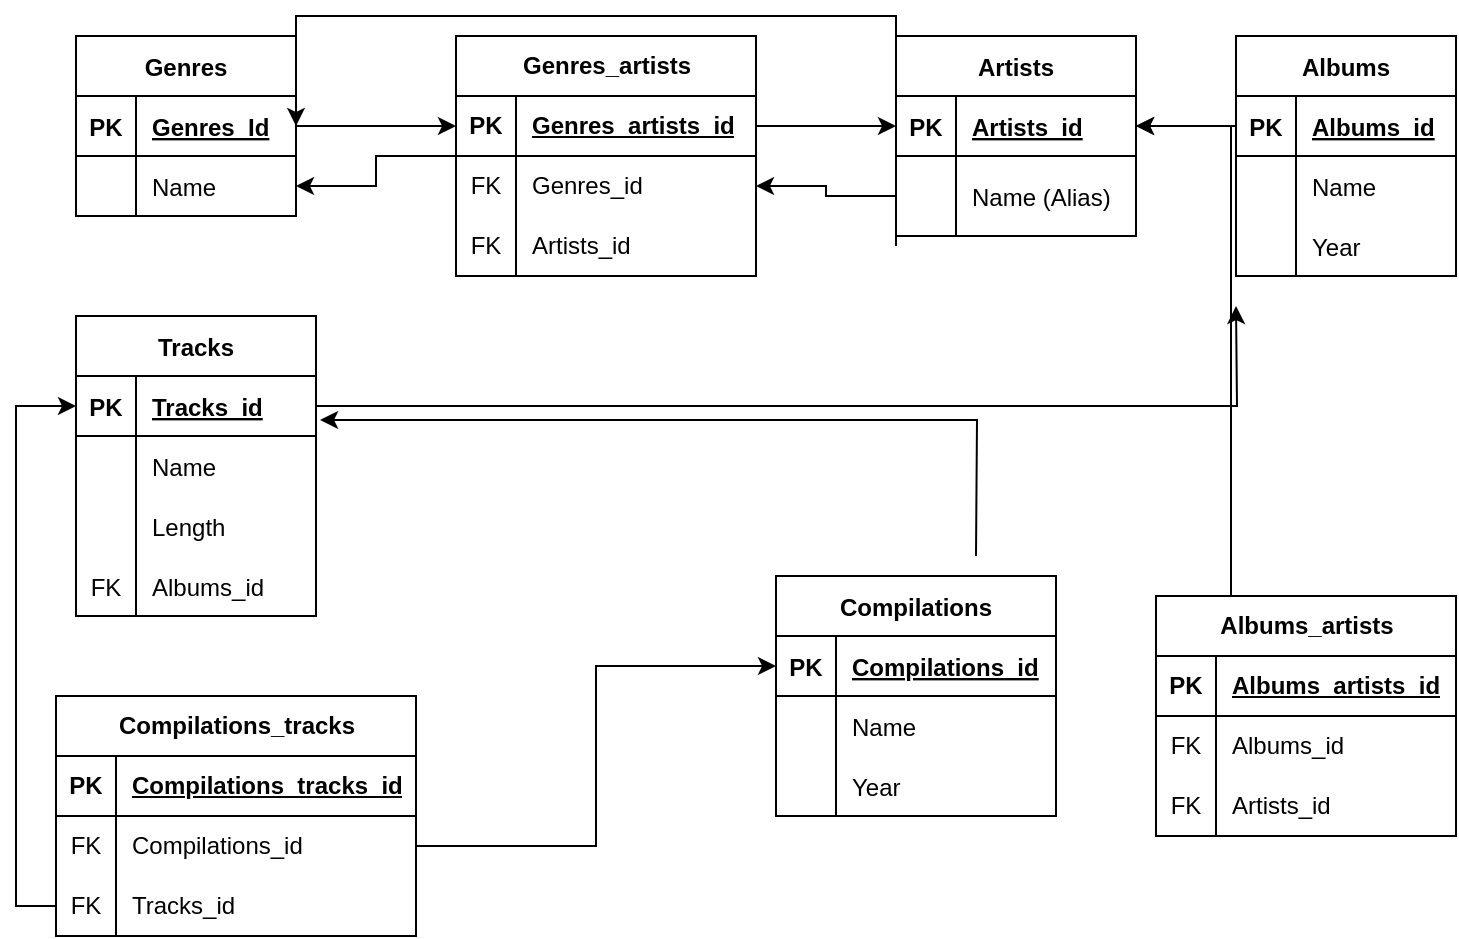 <mxfile version="21.5.0" type="device">
  <diagram id="dSDEiXYDONO7k9M-bPbe" name="Page-1">
    <mxGraphModel dx="880" dy="399" grid="1" gridSize="10" guides="1" tooltips="1" connect="1" arrows="1" fold="1" page="1" pageScale="1" pageWidth="850" pageHeight="1100" math="0" shadow="0">
      <root>
        <mxCell id="0" />
        <mxCell id="1" parent="0" />
        <mxCell id="InCwh2dQ421q0Ts50s57-1" value="Genres" style="shape=table;startSize=30;container=1;collapsible=1;childLayout=tableLayout;fixedRows=1;rowLines=0;fontStyle=1;align=center;resizeLast=1;" parent="1" vertex="1">
          <mxGeometry x="50" y="20" width="110" height="90" as="geometry" />
        </mxCell>
        <mxCell id="InCwh2dQ421q0Ts50s57-2" value="" style="shape=tableRow;horizontal=0;startSize=0;swimlaneHead=0;swimlaneBody=0;fillColor=none;collapsible=0;dropTarget=0;points=[[0,0.5],[1,0.5]];portConstraint=eastwest;top=0;left=0;right=0;bottom=1;" parent="InCwh2dQ421q0Ts50s57-1" vertex="1">
          <mxGeometry y="30" width="110" height="30" as="geometry" />
        </mxCell>
        <mxCell id="InCwh2dQ421q0Ts50s57-3" value="PK" style="shape=partialRectangle;connectable=0;fillColor=none;top=0;left=0;bottom=0;right=0;fontStyle=1;overflow=hidden;" parent="InCwh2dQ421q0Ts50s57-2" vertex="1">
          <mxGeometry width="30" height="30" as="geometry">
            <mxRectangle width="30" height="30" as="alternateBounds" />
          </mxGeometry>
        </mxCell>
        <mxCell id="InCwh2dQ421q0Ts50s57-4" value="Genres_Id" style="shape=partialRectangle;connectable=0;fillColor=none;top=0;left=0;bottom=0;right=0;align=left;spacingLeft=6;fontStyle=5;overflow=hidden;" parent="InCwh2dQ421q0Ts50s57-2" vertex="1">
          <mxGeometry x="30" width="80" height="30" as="geometry">
            <mxRectangle width="80" height="30" as="alternateBounds" />
          </mxGeometry>
        </mxCell>
        <mxCell id="InCwh2dQ421q0Ts50s57-5" value="" style="shape=tableRow;horizontal=0;startSize=0;swimlaneHead=0;swimlaneBody=0;fillColor=none;collapsible=0;dropTarget=0;points=[[0,0.5],[1,0.5]];portConstraint=eastwest;top=0;left=0;right=0;bottom=0;" parent="InCwh2dQ421q0Ts50s57-1" vertex="1">
          <mxGeometry y="60" width="110" height="30" as="geometry" />
        </mxCell>
        <mxCell id="InCwh2dQ421q0Ts50s57-6" value="" style="shape=partialRectangle;connectable=0;fillColor=none;top=0;left=0;bottom=0;right=0;editable=1;overflow=hidden;" parent="InCwh2dQ421q0Ts50s57-5" vertex="1">
          <mxGeometry width="30" height="30" as="geometry">
            <mxRectangle width="30" height="30" as="alternateBounds" />
          </mxGeometry>
        </mxCell>
        <mxCell id="InCwh2dQ421q0Ts50s57-7" value="Name" style="shape=partialRectangle;connectable=0;fillColor=none;top=0;left=0;bottom=0;right=0;align=left;spacingLeft=6;overflow=hidden;" parent="InCwh2dQ421q0Ts50s57-5" vertex="1">
          <mxGeometry x="30" width="80" height="30" as="geometry">
            <mxRectangle width="80" height="30" as="alternateBounds" />
          </mxGeometry>
        </mxCell>
        <mxCell id="InCwh2dQ421q0Ts50s57-14" value="Artists" style="shape=table;startSize=30;container=1;collapsible=1;childLayout=tableLayout;fixedRows=1;rowLines=0;fontStyle=1;align=center;resizeLast=1;" parent="1" vertex="1">
          <mxGeometry x="460" y="20" width="120" height="100" as="geometry" />
        </mxCell>
        <mxCell id="InCwh2dQ421q0Ts50s57-15" value="" style="shape=tableRow;horizontal=0;startSize=0;swimlaneHead=0;swimlaneBody=0;fillColor=none;collapsible=0;dropTarget=0;points=[[0,0.5],[1,0.5]];portConstraint=eastwest;top=0;left=0;right=0;bottom=1;" parent="InCwh2dQ421q0Ts50s57-14" vertex="1">
          <mxGeometry y="30" width="120" height="30" as="geometry" />
        </mxCell>
        <mxCell id="InCwh2dQ421q0Ts50s57-16" value="PK" style="shape=partialRectangle;connectable=0;fillColor=none;top=0;left=0;bottom=0;right=0;fontStyle=1;overflow=hidden;" parent="InCwh2dQ421q0Ts50s57-15" vertex="1">
          <mxGeometry width="30" height="30" as="geometry">
            <mxRectangle width="30" height="30" as="alternateBounds" />
          </mxGeometry>
        </mxCell>
        <mxCell id="InCwh2dQ421q0Ts50s57-17" value="Artists_id" style="shape=partialRectangle;connectable=0;fillColor=none;top=0;left=0;bottom=0;right=0;align=left;spacingLeft=6;fontStyle=5;overflow=hidden;" parent="InCwh2dQ421q0Ts50s57-15" vertex="1">
          <mxGeometry x="30" width="90" height="30" as="geometry">
            <mxRectangle width="90" height="30" as="alternateBounds" />
          </mxGeometry>
        </mxCell>
        <mxCell id="InCwh2dQ421q0Ts50s57-18" value="" style="shape=tableRow;horizontal=0;startSize=0;swimlaneHead=0;swimlaneBody=0;fillColor=none;collapsible=0;dropTarget=0;points=[[0,0.5],[1,0.5]];portConstraint=eastwest;top=0;left=0;right=0;bottom=0;" parent="InCwh2dQ421q0Ts50s57-14" vertex="1">
          <mxGeometry y="60" width="120" height="40" as="geometry" />
        </mxCell>
        <mxCell id="InCwh2dQ421q0Ts50s57-19" value="" style="shape=partialRectangle;connectable=0;fillColor=none;top=0;left=0;bottom=0;right=0;editable=1;overflow=hidden;" parent="InCwh2dQ421q0Ts50s57-18" vertex="1">
          <mxGeometry width="30" height="40" as="geometry">
            <mxRectangle width="30" height="40" as="alternateBounds" />
          </mxGeometry>
        </mxCell>
        <mxCell id="InCwh2dQ421q0Ts50s57-20" value="Name (Alias)" style="shape=partialRectangle;connectable=0;fillColor=none;top=0;left=0;bottom=0;right=0;align=left;spacingLeft=6;overflow=hidden;" parent="InCwh2dQ421q0Ts50s57-18" vertex="1">
          <mxGeometry x="30" width="90" height="40" as="geometry">
            <mxRectangle width="90" height="40" as="alternateBounds" />
          </mxGeometry>
        </mxCell>
        <mxCell id="InCwh2dQ421q0Ts50s57-27" value="Albums" style="shape=table;startSize=30;container=1;collapsible=1;childLayout=tableLayout;fixedRows=1;rowLines=0;fontStyle=1;align=center;resizeLast=1;" parent="1" vertex="1">
          <mxGeometry x="630" y="20" width="110" height="120" as="geometry" />
        </mxCell>
        <mxCell id="InCwh2dQ421q0Ts50s57-28" value="" style="shape=tableRow;horizontal=0;startSize=0;swimlaneHead=0;swimlaneBody=0;fillColor=none;collapsible=0;dropTarget=0;points=[[0,0.5],[1,0.5]];portConstraint=eastwest;top=0;left=0;right=0;bottom=1;" parent="InCwh2dQ421q0Ts50s57-27" vertex="1">
          <mxGeometry y="30" width="110" height="30" as="geometry" />
        </mxCell>
        <mxCell id="InCwh2dQ421q0Ts50s57-29" value="PK" style="shape=partialRectangle;connectable=0;fillColor=none;top=0;left=0;bottom=0;right=0;fontStyle=1;overflow=hidden;" parent="InCwh2dQ421q0Ts50s57-28" vertex="1">
          <mxGeometry width="30" height="30" as="geometry">
            <mxRectangle width="30" height="30" as="alternateBounds" />
          </mxGeometry>
        </mxCell>
        <mxCell id="InCwh2dQ421q0Ts50s57-30" value="Albums_id" style="shape=partialRectangle;connectable=0;fillColor=none;top=0;left=0;bottom=0;right=0;align=left;spacingLeft=6;fontStyle=5;overflow=hidden;" parent="InCwh2dQ421q0Ts50s57-28" vertex="1">
          <mxGeometry x="30" width="80" height="30" as="geometry">
            <mxRectangle width="80" height="30" as="alternateBounds" />
          </mxGeometry>
        </mxCell>
        <mxCell id="InCwh2dQ421q0Ts50s57-31" value="" style="shape=tableRow;horizontal=0;startSize=0;swimlaneHead=0;swimlaneBody=0;fillColor=none;collapsible=0;dropTarget=0;points=[[0,0.5],[1,0.5]];portConstraint=eastwest;top=0;left=0;right=0;bottom=0;" parent="InCwh2dQ421q0Ts50s57-27" vertex="1">
          <mxGeometry y="60" width="110" height="30" as="geometry" />
        </mxCell>
        <mxCell id="InCwh2dQ421q0Ts50s57-32" value="" style="shape=partialRectangle;connectable=0;fillColor=none;top=0;left=0;bottom=0;right=0;editable=1;overflow=hidden;" parent="InCwh2dQ421q0Ts50s57-31" vertex="1">
          <mxGeometry width="30" height="30" as="geometry">
            <mxRectangle width="30" height="30" as="alternateBounds" />
          </mxGeometry>
        </mxCell>
        <mxCell id="InCwh2dQ421q0Ts50s57-33" value="Name" style="shape=partialRectangle;connectable=0;fillColor=none;top=0;left=0;bottom=0;right=0;align=left;spacingLeft=6;overflow=hidden;" parent="InCwh2dQ421q0Ts50s57-31" vertex="1">
          <mxGeometry x="30" width="80" height="30" as="geometry">
            <mxRectangle width="80" height="30" as="alternateBounds" />
          </mxGeometry>
        </mxCell>
        <mxCell id="InCwh2dQ421q0Ts50s57-34" value="" style="shape=tableRow;horizontal=0;startSize=0;swimlaneHead=0;swimlaneBody=0;fillColor=none;collapsible=0;dropTarget=0;points=[[0,0.5],[1,0.5]];portConstraint=eastwest;top=0;left=0;right=0;bottom=0;" parent="InCwh2dQ421q0Ts50s57-27" vertex="1">
          <mxGeometry y="90" width="110" height="30" as="geometry" />
        </mxCell>
        <mxCell id="InCwh2dQ421q0Ts50s57-35" value="" style="shape=partialRectangle;connectable=0;fillColor=none;top=0;left=0;bottom=0;right=0;editable=1;overflow=hidden;" parent="InCwh2dQ421q0Ts50s57-34" vertex="1">
          <mxGeometry width="30" height="30" as="geometry">
            <mxRectangle width="30" height="30" as="alternateBounds" />
          </mxGeometry>
        </mxCell>
        <mxCell id="InCwh2dQ421q0Ts50s57-36" value="Year" style="shape=partialRectangle;connectable=0;fillColor=none;top=0;left=0;bottom=0;right=0;align=left;spacingLeft=6;overflow=hidden;" parent="InCwh2dQ421q0Ts50s57-34" vertex="1">
          <mxGeometry x="30" width="80" height="30" as="geometry">
            <mxRectangle width="80" height="30" as="alternateBounds" />
          </mxGeometry>
        </mxCell>
        <mxCell id="InCwh2dQ421q0Ts50s57-40" value="Tracks" style="shape=table;startSize=30;container=1;collapsible=1;childLayout=tableLayout;fixedRows=1;rowLines=0;fontStyle=1;align=center;resizeLast=1;" parent="1" vertex="1">
          <mxGeometry x="50" y="160" width="120" height="150" as="geometry" />
        </mxCell>
        <mxCell id="InCwh2dQ421q0Ts50s57-41" value="" style="shape=tableRow;horizontal=0;startSize=0;swimlaneHead=0;swimlaneBody=0;fillColor=none;collapsible=0;dropTarget=0;points=[[0,0.5],[1,0.5]];portConstraint=eastwest;top=0;left=0;right=0;bottom=1;" parent="InCwh2dQ421q0Ts50s57-40" vertex="1">
          <mxGeometry y="30" width="120" height="30" as="geometry" />
        </mxCell>
        <mxCell id="InCwh2dQ421q0Ts50s57-42" value="PK" style="shape=partialRectangle;connectable=0;fillColor=none;top=0;left=0;bottom=0;right=0;fontStyle=1;overflow=hidden;" parent="InCwh2dQ421q0Ts50s57-41" vertex="1">
          <mxGeometry width="30" height="30" as="geometry">
            <mxRectangle width="30" height="30" as="alternateBounds" />
          </mxGeometry>
        </mxCell>
        <mxCell id="InCwh2dQ421q0Ts50s57-43" value="Tracks_id" style="shape=partialRectangle;connectable=0;fillColor=none;top=0;left=0;bottom=0;right=0;align=left;spacingLeft=6;fontStyle=5;overflow=hidden;" parent="InCwh2dQ421q0Ts50s57-41" vertex="1">
          <mxGeometry x="30" width="90" height="30" as="geometry">
            <mxRectangle width="90" height="30" as="alternateBounds" />
          </mxGeometry>
        </mxCell>
        <mxCell id="InCwh2dQ421q0Ts50s57-44" value="" style="shape=tableRow;horizontal=0;startSize=0;swimlaneHead=0;swimlaneBody=0;fillColor=none;collapsible=0;dropTarget=0;points=[[0,0.5],[1,0.5]];portConstraint=eastwest;top=0;left=0;right=0;bottom=0;" parent="InCwh2dQ421q0Ts50s57-40" vertex="1">
          <mxGeometry y="60" width="120" height="30" as="geometry" />
        </mxCell>
        <mxCell id="InCwh2dQ421q0Ts50s57-45" value="" style="shape=partialRectangle;connectable=0;fillColor=none;top=0;left=0;bottom=0;right=0;editable=1;overflow=hidden;" parent="InCwh2dQ421q0Ts50s57-44" vertex="1">
          <mxGeometry width="30" height="30" as="geometry">
            <mxRectangle width="30" height="30" as="alternateBounds" />
          </mxGeometry>
        </mxCell>
        <mxCell id="InCwh2dQ421q0Ts50s57-46" value="Name" style="shape=partialRectangle;connectable=0;fillColor=none;top=0;left=0;bottom=0;right=0;align=left;spacingLeft=6;overflow=hidden;" parent="InCwh2dQ421q0Ts50s57-44" vertex="1">
          <mxGeometry x="30" width="90" height="30" as="geometry">
            <mxRectangle width="90" height="30" as="alternateBounds" />
          </mxGeometry>
        </mxCell>
        <mxCell id="InCwh2dQ421q0Ts50s57-47" value="" style="shape=tableRow;horizontal=0;startSize=0;swimlaneHead=0;swimlaneBody=0;fillColor=none;collapsible=0;dropTarget=0;points=[[0,0.5],[1,0.5]];portConstraint=eastwest;top=0;left=0;right=0;bottom=0;" parent="InCwh2dQ421q0Ts50s57-40" vertex="1">
          <mxGeometry y="90" width="120" height="30" as="geometry" />
        </mxCell>
        <mxCell id="InCwh2dQ421q0Ts50s57-48" value="" style="shape=partialRectangle;connectable=0;fillColor=none;top=0;left=0;bottom=0;right=0;editable=1;overflow=hidden;" parent="InCwh2dQ421q0Ts50s57-47" vertex="1">
          <mxGeometry width="30" height="30" as="geometry">
            <mxRectangle width="30" height="30" as="alternateBounds" />
          </mxGeometry>
        </mxCell>
        <mxCell id="InCwh2dQ421q0Ts50s57-49" value="Length" style="shape=partialRectangle;connectable=0;fillColor=none;top=0;left=0;bottom=0;right=0;align=left;spacingLeft=6;overflow=hidden;" parent="InCwh2dQ421q0Ts50s57-47" vertex="1">
          <mxGeometry x="30" width="90" height="30" as="geometry">
            <mxRectangle width="90" height="30" as="alternateBounds" />
          </mxGeometry>
        </mxCell>
        <mxCell id="InCwh2dQ421q0Ts50s57-50" value="" style="shape=tableRow;horizontal=0;startSize=0;swimlaneHead=0;swimlaneBody=0;fillColor=none;collapsible=0;dropTarget=0;points=[[0,0.5],[1,0.5]];portConstraint=eastwest;top=0;left=0;right=0;bottom=0;" parent="InCwh2dQ421q0Ts50s57-40" vertex="1">
          <mxGeometry y="120" width="120" height="30" as="geometry" />
        </mxCell>
        <mxCell id="InCwh2dQ421q0Ts50s57-51" value="FK" style="shape=partialRectangle;connectable=0;fillColor=none;top=0;left=0;bottom=0;right=0;editable=1;overflow=hidden;" parent="InCwh2dQ421q0Ts50s57-50" vertex="1">
          <mxGeometry width="30" height="30" as="geometry">
            <mxRectangle width="30" height="30" as="alternateBounds" />
          </mxGeometry>
        </mxCell>
        <mxCell id="InCwh2dQ421q0Ts50s57-52" value="Albums_id" style="shape=partialRectangle;connectable=0;fillColor=none;top=0;left=0;bottom=0;right=0;align=left;spacingLeft=6;overflow=hidden;" parent="InCwh2dQ421q0Ts50s57-50" vertex="1">
          <mxGeometry x="30" width="90" height="30" as="geometry">
            <mxRectangle width="90" height="30" as="alternateBounds" />
          </mxGeometry>
        </mxCell>
        <mxCell id="ZcdmCo1daqWAdj61-gxz-51" style="edgeStyle=orthogonalEdgeStyle;rounded=0;orthogonalLoop=1;jettySize=auto;html=1;entryX=1.017;entryY=0.733;entryDx=0;entryDy=0;entryPerimeter=0;" parent="1" target="InCwh2dQ421q0Ts50s57-41" edge="1">
          <mxGeometry relative="1" as="geometry">
            <mxPoint x="500" y="280" as="sourcePoint" />
          </mxGeometry>
        </mxCell>
        <mxCell id="InCwh2dQ421q0Ts50s57-56" value="Compilations" style="shape=table;startSize=30;container=1;collapsible=1;childLayout=tableLayout;fixedRows=1;rowLines=0;fontStyle=1;align=center;resizeLast=1;" parent="1" vertex="1">
          <mxGeometry x="400" y="290" width="140" height="120" as="geometry" />
        </mxCell>
        <mxCell id="InCwh2dQ421q0Ts50s57-57" value="" style="shape=tableRow;horizontal=0;startSize=0;swimlaneHead=0;swimlaneBody=0;fillColor=none;collapsible=0;dropTarget=0;points=[[0,0.5],[1,0.5]];portConstraint=eastwest;top=0;left=0;right=0;bottom=1;" parent="InCwh2dQ421q0Ts50s57-56" vertex="1">
          <mxGeometry y="30" width="140" height="30" as="geometry" />
        </mxCell>
        <mxCell id="InCwh2dQ421q0Ts50s57-58" value="PK" style="shape=partialRectangle;connectable=0;fillColor=none;top=0;left=0;bottom=0;right=0;fontStyle=1;overflow=hidden;" parent="InCwh2dQ421q0Ts50s57-57" vertex="1">
          <mxGeometry width="30" height="30" as="geometry">
            <mxRectangle width="30" height="30" as="alternateBounds" />
          </mxGeometry>
        </mxCell>
        <mxCell id="InCwh2dQ421q0Ts50s57-59" value="Compilations_id" style="shape=partialRectangle;connectable=0;fillColor=none;top=0;left=0;bottom=0;right=0;align=left;spacingLeft=6;fontStyle=5;overflow=hidden;" parent="InCwh2dQ421q0Ts50s57-57" vertex="1">
          <mxGeometry x="30" width="110" height="30" as="geometry">
            <mxRectangle width="110" height="30" as="alternateBounds" />
          </mxGeometry>
        </mxCell>
        <mxCell id="InCwh2dQ421q0Ts50s57-60" value="" style="shape=tableRow;horizontal=0;startSize=0;swimlaneHead=0;swimlaneBody=0;fillColor=none;collapsible=0;dropTarget=0;points=[[0,0.5],[1,0.5]];portConstraint=eastwest;top=0;left=0;right=0;bottom=0;" parent="InCwh2dQ421q0Ts50s57-56" vertex="1">
          <mxGeometry y="60" width="140" height="30" as="geometry" />
        </mxCell>
        <mxCell id="InCwh2dQ421q0Ts50s57-61" value="" style="shape=partialRectangle;connectable=0;fillColor=none;top=0;left=0;bottom=0;right=0;editable=1;overflow=hidden;" parent="InCwh2dQ421q0Ts50s57-60" vertex="1">
          <mxGeometry width="30" height="30" as="geometry">
            <mxRectangle width="30" height="30" as="alternateBounds" />
          </mxGeometry>
        </mxCell>
        <mxCell id="InCwh2dQ421q0Ts50s57-62" value="Name" style="shape=partialRectangle;connectable=0;fillColor=none;top=0;left=0;bottom=0;right=0;align=left;spacingLeft=6;overflow=hidden;" parent="InCwh2dQ421q0Ts50s57-60" vertex="1">
          <mxGeometry x="30" width="110" height="30" as="geometry">
            <mxRectangle width="110" height="30" as="alternateBounds" />
          </mxGeometry>
        </mxCell>
        <mxCell id="InCwh2dQ421q0Ts50s57-63" value="" style="shape=tableRow;horizontal=0;startSize=0;swimlaneHead=0;swimlaneBody=0;fillColor=none;collapsible=0;dropTarget=0;points=[[0,0.5],[1,0.5]];portConstraint=eastwest;top=0;left=0;right=0;bottom=0;" parent="InCwh2dQ421q0Ts50s57-56" vertex="1">
          <mxGeometry y="90" width="140" height="30" as="geometry" />
        </mxCell>
        <mxCell id="InCwh2dQ421q0Ts50s57-64" value="" style="shape=partialRectangle;connectable=0;fillColor=none;top=0;left=0;bottom=0;right=0;editable=1;overflow=hidden;" parent="InCwh2dQ421q0Ts50s57-63" vertex="1">
          <mxGeometry width="30" height="30" as="geometry">
            <mxRectangle width="30" height="30" as="alternateBounds" />
          </mxGeometry>
        </mxCell>
        <mxCell id="InCwh2dQ421q0Ts50s57-65" value="Year" style="shape=partialRectangle;connectable=0;fillColor=none;top=0;left=0;bottom=0;right=0;align=left;spacingLeft=6;overflow=hidden;" parent="InCwh2dQ421q0Ts50s57-63" vertex="1">
          <mxGeometry x="30" width="110" height="30" as="geometry">
            <mxRectangle width="110" height="30" as="alternateBounds" />
          </mxGeometry>
        </mxCell>
        <mxCell id="ZcdmCo1daqWAdj61-gxz-40" style="edgeStyle=orthogonalEdgeStyle;rounded=0;orthogonalLoop=1;jettySize=auto;html=1;entryX=1;entryY=0.5;entryDx=0;entryDy=0;" parent="1" source="ZcdmCo1daqWAdj61-gxz-1" target="InCwh2dQ421q0Ts50s57-5" edge="1">
          <mxGeometry relative="1" as="geometry" />
        </mxCell>
        <mxCell id="ZcdmCo1daqWAdj61-gxz-1" value="Genres_artists" style="shape=table;startSize=30;container=1;collapsible=1;childLayout=tableLayout;fixedRows=1;rowLines=0;fontStyle=1;align=center;resizeLast=1;html=1;" parent="1" vertex="1">
          <mxGeometry x="240" y="20" width="150" height="120" as="geometry" />
        </mxCell>
        <mxCell id="ZcdmCo1daqWAdj61-gxz-2" value="" style="shape=tableRow;horizontal=0;startSize=0;swimlaneHead=0;swimlaneBody=0;fillColor=none;collapsible=0;dropTarget=0;points=[[0,0.5],[1,0.5]];portConstraint=eastwest;top=0;left=0;right=0;bottom=1;" parent="ZcdmCo1daqWAdj61-gxz-1" vertex="1">
          <mxGeometry y="30" width="150" height="30" as="geometry" />
        </mxCell>
        <mxCell id="ZcdmCo1daqWAdj61-gxz-3" value="PK" style="shape=partialRectangle;connectable=0;fillColor=none;top=0;left=0;bottom=0;right=0;fontStyle=1;overflow=hidden;whiteSpace=wrap;html=1;" parent="ZcdmCo1daqWAdj61-gxz-2" vertex="1">
          <mxGeometry width="30" height="30" as="geometry">
            <mxRectangle width="30" height="30" as="alternateBounds" />
          </mxGeometry>
        </mxCell>
        <mxCell id="ZcdmCo1daqWAdj61-gxz-4" value="Genres_artists_id" style="shape=partialRectangle;connectable=0;fillColor=none;top=0;left=0;bottom=0;right=0;align=left;spacingLeft=6;fontStyle=5;overflow=hidden;whiteSpace=wrap;html=1;" parent="ZcdmCo1daqWAdj61-gxz-2" vertex="1">
          <mxGeometry x="30" width="120" height="30" as="geometry">
            <mxRectangle width="120" height="30" as="alternateBounds" />
          </mxGeometry>
        </mxCell>
        <mxCell id="ZcdmCo1daqWAdj61-gxz-5" value="" style="shape=tableRow;horizontal=0;startSize=0;swimlaneHead=0;swimlaneBody=0;fillColor=none;collapsible=0;dropTarget=0;points=[[0,0.5],[1,0.5]];portConstraint=eastwest;top=0;left=0;right=0;bottom=0;" parent="ZcdmCo1daqWAdj61-gxz-1" vertex="1">
          <mxGeometry y="60" width="150" height="30" as="geometry" />
        </mxCell>
        <mxCell id="ZcdmCo1daqWAdj61-gxz-6" value="FK" style="shape=partialRectangle;connectable=0;fillColor=none;top=0;left=0;bottom=0;right=0;editable=1;overflow=hidden;whiteSpace=wrap;html=1;" parent="ZcdmCo1daqWAdj61-gxz-5" vertex="1">
          <mxGeometry width="30" height="30" as="geometry">
            <mxRectangle width="30" height="30" as="alternateBounds" />
          </mxGeometry>
        </mxCell>
        <mxCell id="ZcdmCo1daqWAdj61-gxz-7" value="Genres_id" style="shape=partialRectangle;connectable=0;fillColor=none;top=0;left=0;bottom=0;right=0;align=left;spacingLeft=6;overflow=hidden;whiteSpace=wrap;html=1;" parent="ZcdmCo1daqWAdj61-gxz-5" vertex="1">
          <mxGeometry x="30" width="120" height="30" as="geometry">
            <mxRectangle width="120" height="30" as="alternateBounds" />
          </mxGeometry>
        </mxCell>
        <mxCell id="ZcdmCo1daqWAdj61-gxz-8" value="" style="shape=tableRow;horizontal=0;startSize=0;swimlaneHead=0;swimlaneBody=0;fillColor=none;collapsible=0;dropTarget=0;points=[[0,0.5],[1,0.5]];portConstraint=eastwest;top=0;left=0;right=0;bottom=0;" parent="ZcdmCo1daqWAdj61-gxz-1" vertex="1">
          <mxGeometry y="90" width="150" height="30" as="geometry" />
        </mxCell>
        <mxCell id="ZcdmCo1daqWAdj61-gxz-9" value="FK" style="shape=partialRectangle;connectable=0;fillColor=none;top=0;left=0;bottom=0;right=0;editable=1;overflow=hidden;whiteSpace=wrap;html=1;" parent="ZcdmCo1daqWAdj61-gxz-8" vertex="1">
          <mxGeometry width="30" height="30" as="geometry">
            <mxRectangle width="30" height="30" as="alternateBounds" />
          </mxGeometry>
        </mxCell>
        <mxCell id="ZcdmCo1daqWAdj61-gxz-10" value="Artists_id" style="shape=partialRectangle;connectable=0;fillColor=none;top=0;left=0;bottom=0;right=0;align=left;spacingLeft=6;overflow=hidden;whiteSpace=wrap;html=1;" parent="ZcdmCo1daqWAdj61-gxz-8" vertex="1">
          <mxGeometry x="30" width="120" height="30" as="geometry">
            <mxRectangle width="120" height="30" as="alternateBounds" />
          </mxGeometry>
        </mxCell>
        <mxCell id="ZcdmCo1daqWAdj61-gxz-50" style="edgeStyle=orthogonalEdgeStyle;rounded=0;orthogonalLoop=1;jettySize=auto;html=1;exitX=0.25;exitY=0;exitDx=0;exitDy=0;entryX=1;entryY=0.5;entryDx=0;entryDy=0;" parent="1" source="ZcdmCo1daqWAdj61-gxz-14" target="InCwh2dQ421q0Ts50s57-15" edge="1">
          <mxGeometry relative="1" as="geometry" />
        </mxCell>
        <mxCell id="ZcdmCo1daqWAdj61-gxz-14" value="Albums_artists" style="shape=table;startSize=30;container=1;collapsible=1;childLayout=tableLayout;fixedRows=1;rowLines=0;fontStyle=1;align=center;resizeLast=1;html=1;" parent="1" vertex="1">
          <mxGeometry x="590" y="300" width="150" height="120" as="geometry" />
        </mxCell>
        <mxCell id="ZcdmCo1daqWAdj61-gxz-15" value="" style="shape=tableRow;horizontal=0;startSize=0;swimlaneHead=0;swimlaneBody=0;fillColor=none;collapsible=0;dropTarget=0;points=[[0,0.5],[1,0.5]];portConstraint=eastwest;top=0;left=0;right=0;bottom=1;" parent="ZcdmCo1daqWAdj61-gxz-14" vertex="1">
          <mxGeometry y="30" width="150" height="30" as="geometry" />
        </mxCell>
        <mxCell id="ZcdmCo1daqWAdj61-gxz-16" value="PK" style="shape=partialRectangle;connectable=0;fillColor=none;top=0;left=0;bottom=0;right=0;fontStyle=1;overflow=hidden;whiteSpace=wrap;html=1;" parent="ZcdmCo1daqWAdj61-gxz-15" vertex="1">
          <mxGeometry width="30" height="30" as="geometry">
            <mxRectangle width="30" height="30" as="alternateBounds" />
          </mxGeometry>
        </mxCell>
        <mxCell id="ZcdmCo1daqWAdj61-gxz-17" value="Albums_artists_id" style="shape=partialRectangle;connectable=0;fillColor=none;top=0;left=0;bottom=0;right=0;align=left;spacingLeft=6;fontStyle=5;overflow=hidden;whiteSpace=wrap;html=1;" parent="ZcdmCo1daqWAdj61-gxz-15" vertex="1">
          <mxGeometry x="30" width="120" height="30" as="geometry">
            <mxRectangle width="120" height="30" as="alternateBounds" />
          </mxGeometry>
        </mxCell>
        <mxCell id="ZcdmCo1daqWAdj61-gxz-18" value="" style="shape=tableRow;horizontal=0;startSize=0;swimlaneHead=0;swimlaneBody=0;fillColor=none;collapsible=0;dropTarget=0;points=[[0,0.5],[1,0.5]];portConstraint=eastwest;top=0;left=0;right=0;bottom=0;" parent="ZcdmCo1daqWAdj61-gxz-14" vertex="1">
          <mxGeometry y="60" width="150" height="30" as="geometry" />
        </mxCell>
        <mxCell id="ZcdmCo1daqWAdj61-gxz-19" value="FK" style="shape=partialRectangle;connectable=0;fillColor=none;top=0;left=0;bottom=0;right=0;editable=1;overflow=hidden;whiteSpace=wrap;html=1;" parent="ZcdmCo1daqWAdj61-gxz-18" vertex="1">
          <mxGeometry width="30" height="30" as="geometry">
            <mxRectangle width="30" height="30" as="alternateBounds" />
          </mxGeometry>
        </mxCell>
        <mxCell id="ZcdmCo1daqWAdj61-gxz-20" value="Albums_id" style="shape=partialRectangle;connectable=0;fillColor=none;top=0;left=0;bottom=0;right=0;align=left;spacingLeft=6;overflow=hidden;whiteSpace=wrap;html=1;" parent="ZcdmCo1daqWAdj61-gxz-18" vertex="1">
          <mxGeometry x="30" width="120" height="30" as="geometry">
            <mxRectangle width="120" height="30" as="alternateBounds" />
          </mxGeometry>
        </mxCell>
        <mxCell id="ZcdmCo1daqWAdj61-gxz-21" value="" style="shape=tableRow;horizontal=0;startSize=0;swimlaneHead=0;swimlaneBody=0;fillColor=none;collapsible=0;dropTarget=0;points=[[0,0.5],[1,0.5]];portConstraint=eastwest;top=0;left=0;right=0;bottom=0;" parent="ZcdmCo1daqWAdj61-gxz-14" vertex="1">
          <mxGeometry y="90" width="150" height="30" as="geometry" />
        </mxCell>
        <mxCell id="ZcdmCo1daqWAdj61-gxz-22" value="FK" style="shape=partialRectangle;connectable=0;fillColor=none;top=0;left=0;bottom=0;right=0;editable=1;overflow=hidden;whiteSpace=wrap;html=1;" parent="ZcdmCo1daqWAdj61-gxz-21" vertex="1">
          <mxGeometry width="30" height="30" as="geometry">
            <mxRectangle width="30" height="30" as="alternateBounds" />
          </mxGeometry>
        </mxCell>
        <mxCell id="ZcdmCo1daqWAdj61-gxz-23" value="Artists_id" style="shape=partialRectangle;connectable=0;fillColor=none;top=0;left=0;bottom=0;right=0;align=left;spacingLeft=6;overflow=hidden;whiteSpace=wrap;html=1;" parent="ZcdmCo1daqWAdj61-gxz-21" vertex="1">
          <mxGeometry x="30" width="120" height="30" as="geometry">
            <mxRectangle width="120" height="30" as="alternateBounds" />
          </mxGeometry>
        </mxCell>
        <mxCell id="ZcdmCo1daqWAdj61-gxz-27" value="Compilations_tracks" style="shape=table;startSize=30;container=1;collapsible=1;childLayout=tableLayout;fixedRows=1;rowLines=0;fontStyle=1;align=center;resizeLast=1;html=1;" parent="1" vertex="1">
          <mxGeometry x="40" y="350" width="180" height="120" as="geometry" />
        </mxCell>
        <mxCell id="ZcdmCo1daqWAdj61-gxz-28" value="" style="shape=tableRow;horizontal=0;startSize=0;swimlaneHead=0;swimlaneBody=0;fillColor=none;collapsible=0;dropTarget=0;points=[[0,0.5],[1,0.5]];portConstraint=eastwest;top=0;left=0;right=0;bottom=1;" parent="ZcdmCo1daqWAdj61-gxz-27" vertex="1">
          <mxGeometry y="30" width="180" height="30" as="geometry" />
        </mxCell>
        <mxCell id="ZcdmCo1daqWAdj61-gxz-29" value="PK" style="shape=partialRectangle;connectable=0;fillColor=none;top=0;left=0;bottom=0;right=0;fontStyle=1;overflow=hidden;whiteSpace=wrap;html=1;" parent="ZcdmCo1daqWAdj61-gxz-28" vertex="1">
          <mxGeometry width="30" height="30" as="geometry">
            <mxRectangle width="30" height="30" as="alternateBounds" />
          </mxGeometry>
        </mxCell>
        <mxCell id="ZcdmCo1daqWAdj61-gxz-30" value="Compilations_tracks_id" style="shape=partialRectangle;connectable=0;fillColor=none;top=0;left=0;bottom=0;right=0;align=left;spacingLeft=6;fontStyle=5;overflow=hidden;whiteSpace=wrap;html=1;" parent="ZcdmCo1daqWAdj61-gxz-28" vertex="1">
          <mxGeometry x="30" width="150" height="30" as="geometry">
            <mxRectangle width="150" height="30" as="alternateBounds" />
          </mxGeometry>
        </mxCell>
        <mxCell id="ZcdmCo1daqWAdj61-gxz-31" value="" style="shape=tableRow;horizontal=0;startSize=0;swimlaneHead=0;swimlaneBody=0;fillColor=none;collapsible=0;dropTarget=0;points=[[0,0.5],[1,0.5]];portConstraint=eastwest;top=0;left=0;right=0;bottom=0;" parent="ZcdmCo1daqWAdj61-gxz-27" vertex="1">
          <mxGeometry y="60" width="180" height="30" as="geometry" />
        </mxCell>
        <mxCell id="ZcdmCo1daqWAdj61-gxz-32" value="FK" style="shape=partialRectangle;connectable=0;fillColor=none;top=0;left=0;bottom=0;right=0;editable=1;overflow=hidden;whiteSpace=wrap;html=1;" parent="ZcdmCo1daqWAdj61-gxz-31" vertex="1">
          <mxGeometry width="30" height="30" as="geometry">
            <mxRectangle width="30" height="30" as="alternateBounds" />
          </mxGeometry>
        </mxCell>
        <mxCell id="ZcdmCo1daqWAdj61-gxz-33" value="Compilations_id" style="shape=partialRectangle;connectable=0;fillColor=none;top=0;left=0;bottom=0;right=0;align=left;spacingLeft=6;overflow=hidden;whiteSpace=wrap;html=1;" parent="ZcdmCo1daqWAdj61-gxz-31" vertex="1">
          <mxGeometry x="30" width="150" height="30" as="geometry">
            <mxRectangle width="150" height="30" as="alternateBounds" />
          </mxGeometry>
        </mxCell>
        <mxCell id="ZcdmCo1daqWAdj61-gxz-34" value="" style="shape=tableRow;horizontal=0;startSize=0;swimlaneHead=0;swimlaneBody=0;fillColor=none;collapsible=0;dropTarget=0;points=[[0,0.5],[1,0.5]];portConstraint=eastwest;top=0;left=0;right=0;bottom=0;" parent="ZcdmCo1daqWAdj61-gxz-27" vertex="1">
          <mxGeometry y="90" width="180" height="30" as="geometry" />
        </mxCell>
        <mxCell id="ZcdmCo1daqWAdj61-gxz-35" value="FK" style="shape=partialRectangle;connectable=0;fillColor=none;top=0;left=0;bottom=0;right=0;editable=1;overflow=hidden;whiteSpace=wrap;html=1;" parent="ZcdmCo1daqWAdj61-gxz-34" vertex="1">
          <mxGeometry width="30" height="30" as="geometry">
            <mxRectangle width="30" height="30" as="alternateBounds" />
          </mxGeometry>
        </mxCell>
        <mxCell id="ZcdmCo1daqWAdj61-gxz-36" value="Tracks_id" style="shape=partialRectangle;connectable=0;fillColor=none;top=0;left=0;bottom=0;right=0;align=left;spacingLeft=6;overflow=hidden;whiteSpace=wrap;html=1;" parent="ZcdmCo1daqWAdj61-gxz-34" vertex="1">
          <mxGeometry x="30" width="150" height="30" as="geometry">
            <mxRectangle width="150" height="30" as="alternateBounds" />
          </mxGeometry>
        </mxCell>
        <mxCell id="ZcdmCo1daqWAdj61-gxz-41" style="edgeStyle=orthogonalEdgeStyle;rounded=0;orthogonalLoop=1;jettySize=auto;html=1;exitX=1;exitY=0.5;exitDx=0;exitDy=0;entryX=0;entryY=0.5;entryDx=0;entryDy=0;" parent="1" source="InCwh2dQ421q0Ts50s57-2" target="ZcdmCo1daqWAdj61-gxz-2" edge="1">
          <mxGeometry relative="1" as="geometry" />
        </mxCell>
        <mxCell id="ZcdmCo1daqWAdj61-gxz-42" style="edgeStyle=orthogonalEdgeStyle;rounded=0;orthogonalLoop=1;jettySize=auto;html=1;exitX=1;exitY=0.5;exitDx=0;exitDy=0;entryX=0;entryY=0.5;entryDx=0;entryDy=0;" parent="1" source="ZcdmCo1daqWAdj61-gxz-2" target="InCwh2dQ421q0Ts50s57-15" edge="1">
          <mxGeometry relative="1" as="geometry" />
        </mxCell>
        <mxCell id="ZcdmCo1daqWAdj61-gxz-43" style="edgeStyle=orthogonalEdgeStyle;rounded=0;orthogonalLoop=1;jettySize=auto;html=1;exitX=0;exitY=0.5;exitDx=0;exitDy=0;entryX=1;entryY=0.5;entryDx=0;entryDy=0;" parent="1" source="InCwh2dQ421q0Ts50s57-18" target="ZcdmCo1daqWAdj61-gxz-5" edge="1">
          <mxGeometry relative="1" as="geometry" />
        </mxCell>
        <mxCell id="ZcdmCo1daqWAdj61-gxz-45" style="edgeStyle=orthogonalEdgeStyle;rounded=0;orthogonalLoop=1;jettySize=auto;html=1;entryX=1;entryY=0.5;entryDx=0;entryDy=0;" parent="1" source="InCwh2dQ421q0Ts50s57-28" target="InCwh2dQ421q0Ts50s57-15" edge="1">
          <mxGeometry relative="1" as="geometry" />
        </mxCell>
        <mxCell id="ZcdmCo1daqWAdj61-gxz-47" style="edgeStyle=orthogonalEdgeStyle;rounded=0;orthogonalLoop=1;jettySize=auto;html=1;exitX=1;exitY=0.5;exitDx=0;exitDy=0;entryX=0;entryY=0.5;entryDx=0;entryDy=0;" parent="1" source="InCwh2dQ421q0Ts50s57-41" edge="1">
          <mxGeometry relative="1" as="geometry">
            <mxPoint x="630" y="155" as="targetPoint" />
          </mxGeometry>
        </mxCell>
        <mxCell id="ZcdmCo1daqWAdj61-gxz-54" style="edgeStyle=orthogonalEdgeStyle;rounded=0;orthogonalLoop=1;jettySize=auto;html=1;exitX=1;exitY=0.5;exitDx=0;exitDy=0;entryX=0;entryY=0.5;entryDx=0;entryDy=0;" parent="1" source="ZcdmCo1daqWAdj61-gxz-31" target="InCwh2dQ421q0Ts50s57-57" edge="1">
          <mxGeometry relative="1" as="geometry" />
        </mxCell>
        <mxCell id="ZcdmCo1daqWAdj61-gxz-55" style="edgeStyle=orthogonalEdgeStyle;rounded=0;orthogonalLoop=1;jettySize=auto;html=1;exitX=0;exitY=0.5;exitDx=0;exitDy=0;entryX=0;entryY=0.5;entryDx=0;entryDy=0;" parent="1" source="ZcdmCo1daqWAdj61-gxz-34" target="InCwh2dQ421q0Ts50s57-41" edge="1">
          <mxGeometry relative="1" as="geometry" />
        </mxCell>
        <mxCell id="ZcdmCo1daqWAdj61-gxz-57" style="edgeStyle=orthogonalEdgeStyle;rounded=0;orthogonalLoop=1;jettySize=auto;html=1;exitX=0;exitY=0.5;exitDx=0;exitDy=0;entryX=1;entryY=0.5;entryDx=0;entryDy=0;" parent="1" target="InCwh2dQ421q0Ts50s57-2" edge="1">
          <mxGeometry relative="1" as="geometry">
            <Array as="points">
              <mxPoint x="460" y="10" />
              <mxPoint x="160" y="10" />
            </Array>
            <mxPoint x="460" y="125" as="sourcePoint" />
          </mxGeometry>
        </mxCell>
      </root>
    </mxGraphModel>
  </diagram>
</mxfile>
